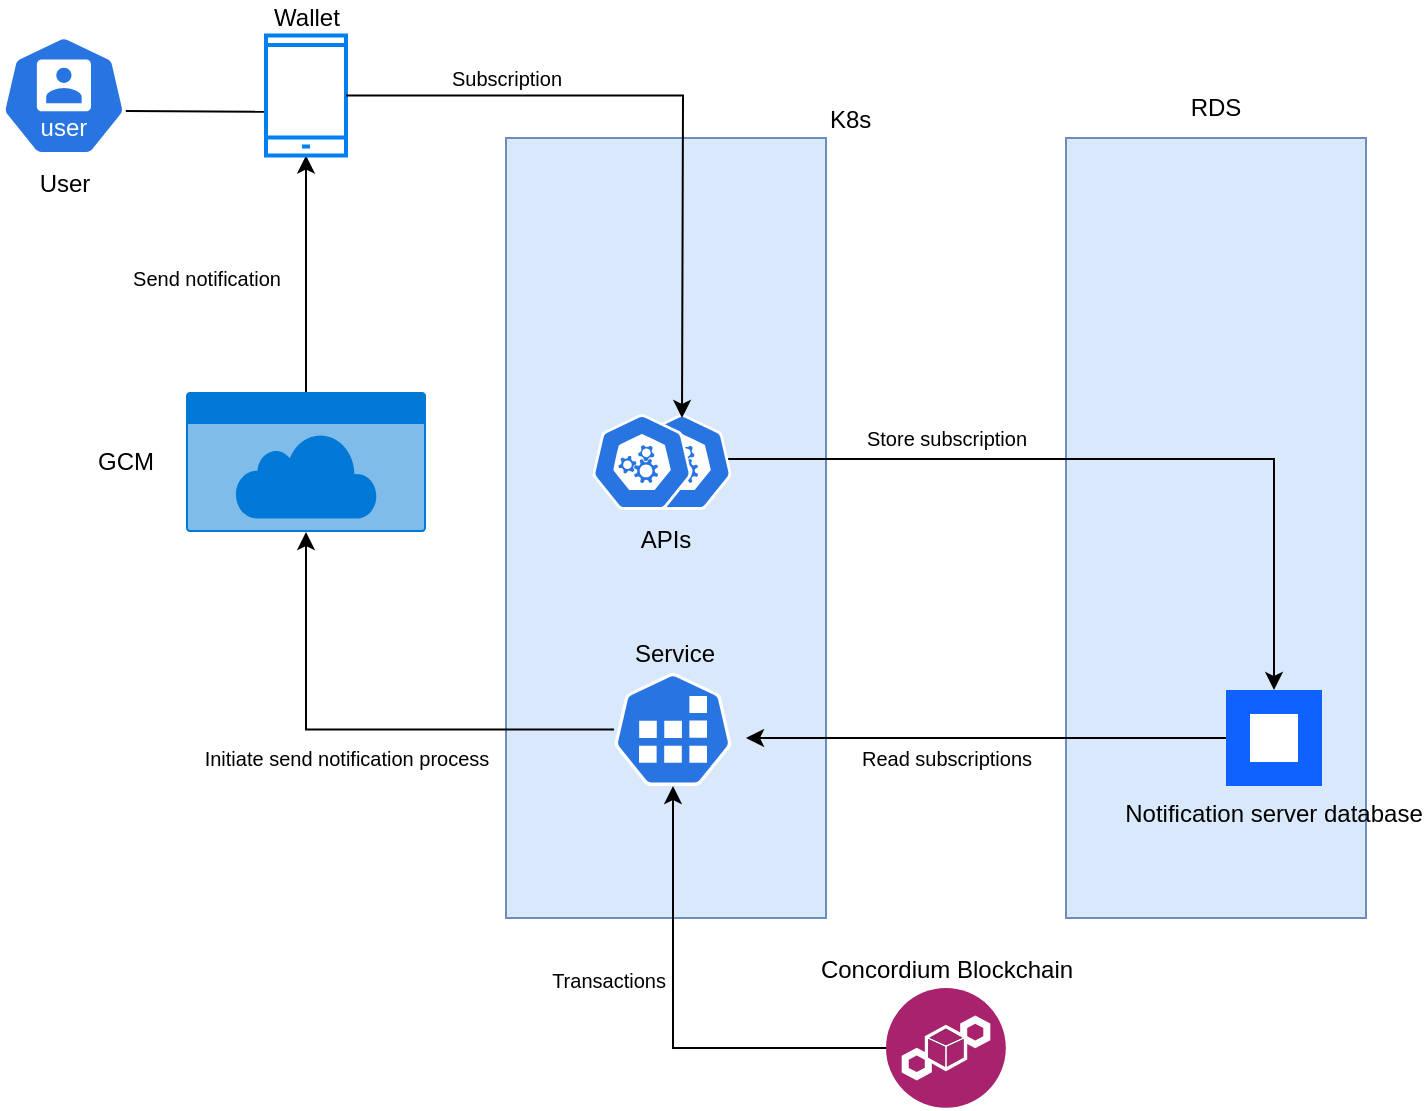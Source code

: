 <mxfile version="26.2.14">
  <diagram name="Page-1" id="LXZF_V3E9vUImPniDIsB">
    <mxGraphModel dx="1426" dy="800" grid="1" gridSize="10" guides="1" tooltips="1" connect="1" arrows="1" fold="1" page="1" pageScale="1" pageWidth="827" pageHeight="1169" math="0" shadow="0">
      <root>
        <mxCell id="0" />
        <mxCell id="1" parent="0" />
        <mxCell id="OLDo2uQb8MMC57VE_yIs-38" value="Send notification" style="edgeStyle=orthogonalEdgeStyle;rounded=0;orthogonalLoop=1;jettySize=auto;html=1;fontSize=10;" edge="1" parent="1" source="OLDo2uQb8MMC57VE_yIs-23" target="OLDo2uQb8MMC57VE_yIs-22">
          <mxGeometry x="-0.036" y="50" relative="1" as="geometry">
            <mxPoint as="offset" />
          </mxGeometry>
        </mxCell>
        <mxCell id="OLDo2uQb8MMC57VE_yIs-2" value="" style="rounded=0;whiteSpace=wrap;html=1;fillColor=#dae8fc;strokeColor=#6c8ebf;" vertex="1" parent="1">
          <mxGeometry x="610" y="100" width="150" height="390" as="geometry" />
        </mxCell>
        <mxCell id="OLDo2uQb8MMC57VE_yIs-3" value="K8s" style="rounded=0;whiteSpace=wrap;html=1;fillColor=#dae8fc;strokeColor=#6c8ebf;labelPosition=right;verticalLabelPosition=top;align=left;verticalAlign=bottom;" vertex="1" parent="1">
          <mxGeometry x="330" y="100" width="160" height="390" as="geometry" />
        </mxCell>
        <mxCell id="OLDo2uQb8MMC57VE_yIs-4" value="Concordium Blockchain" style="image;aspect=fixed;perimeter=ellipsePerimeter;html=1;align=center;shadow=0;dashed=0;fontColor=light-dark(#000000, #6592cd);labelBackgroundColor=default;fontSize=12;spacingTop=3;image=img/lib/ibm/blockchain/blockchain.svg;labelPosition=center;verticalLabelPosition=top;verticalAlign=bottom;" vertex="1" parent="1">
          <mxGeometry x="520" y="525" width="60" height="60" as="geometry" />
        </mxCell>
        <mxCell id="OLDo2uQb8MMC57VE_yIs-24" value="Store subscription" style="edgeStyle=orthogonalEdgeStyle;rounded=0;orthogonalLoop=1;jettySize=auto;html=1;entryX=0.5;entryY=0;entryDx=0;entryDy=0;exitX=0.94;exitY=0.469;exitDx=0;exitDy=0;exitPerimeter=0;fontSize=10;" edge="1" parent="1" source="OLDo2uQb8MMC57VE_yIs-5" target="OLDo2uQb8MMC57VE_yIs-9">
          <mxGeometry x="-0.435" y="11" relative="1" as="geometry">
            <mxPoint x="480" y="260" as="sourcePoint" />
            <mxPoint as="offset" />
          </mxGeometry>
        </mxCell>
        <mxCell id="OLDo2uQb8MMC57VE_yIs-5" value="" style="aspect=fixed;sketch=0;html=1;dashed=0;whitespace=wrap;verticalLabelPosition=bottom;verticalAlign=top;fillColor=#2875E2;strokeColor=#ffffff;points=[[0.005,0.63,0],[0.1,0.2,0],[0.9,0.2,0],[0.5,0,0],[0.995,0.63,0],[0.72,0.99,0],[0.5,1,0],[0.28,0.99,0]];shape=mxgraph.kubernetes.icon2;prIcon=api" vertex="1" parent="1">
          <mxGeometry x="393" y="238" width="50" height="48" as="geometry" />
        </mxCell>
        <mxCell id="OLDo2uQb8MMC57VE_yIs-36" value="Initiate send notification process" style="edgeStyle=orthogonalEdgeStyle;rounded=0;orthogonalLoop=1;jettySize=auto;html=1;fontSize=10;" edge="1" parent="1" source="OLDo2uQb8MMC57VE_yIs-7" target="OLDo2uQb8MMC57VE_yIs-23">
          <mxGeometry x="0.06" y="14" relative="1" as="geometry">
            <mxPoint as="offset" />
          </mxGeometry>
        </mxCell>
        <mxCell id="OLDo2uQb8MMC57VE_yIs-7" value="Service" style="aspect=fixed;sketch=0;html=1;dashed=0;whitespace=wrap;verticalLabelPosition=top;verticalAlign=bottom;fillColor=#2875E2;strokeColor=#ffffff;points=[[0.005,0.63,0],[0.1,0.2,0],[0.9,0.2,0],[0.5,0,0],[0.995,0.63,0],[0.72,0.99,0],[0.5,1,0],[0.28,0.99,0]];shape=mxgraph.kubernetes.icon2;prIcon=job;labelPosition=center;align=center;" vertex="1" parent="1">
          <mxGeometry x="384" y="367.36" width="59" height="56.64" as="geometry" />
        </mxCell>
        <mxCell id="OLDo2uQb8MMC57VE_yIs-8" value="Transactions" style="rounded=0;orthogonalLoop=1;jettySize=auto;html=1;fontSize=10;edgeStyle=orthogonalEdgeStyle;exitX=0;exitY=0.5;exitDx=0;exitDy=0;entryX=0.5;entryY=1;entryDx=0;entryDy=0;entryPerimeter=0;" edge="1" parent="1" source="OLDo2uQb8MMC57VE_yIs-4" target="OLDo2uQb8MMC57VE_yIs-7">
          <mxGeometry x="0.192" y="34" relative="1" as="geometry">
            <mxPoint x="1" y="1" as="offset" />
            <mxPoint x="142.0" y="550" as="sourcePoint" />
            <mxPoint x="413.62" y="572.32" as="targetPoint" />
            <Array as="points">
              <mxPoint x="414" y="555" />
            </Array>
          </mxGeometry>
        </mxCell>
        <mxCell id="OLDo2uQb8MMC57VE_yIs-9" value="Notification server database" style="shape=rect;fillColor=#0F62FE;aspect=fixed;resizable=0;labelPosition=center;verticalLabelPosition=bottom;align=center;verticalAlign=top;strokeColor=none;fontSize=12;" vertex="1" parent="1">
          <mxGeometry x="690" y="376" width="48" height="48" as="geometry" />
        </mxCell>
        <mxCell id="OLDo2uQb8MMC57VE_yIs-10" value="" style="fillColor=#ffffff;strokeColor=none;dashed=0;outlineConnect=0;html=1;labelPosition=center;verticalLabelPosition=bottom;verticalAlign=top;part=1;movable=0;resizable=0;rotatable=0;shape=mxgraph.ibm_cloud.database--postgresql" vertex="1" parent="OLDo2uQb8MMC57VE_yIs-9">
          <mxGeometry width="24" height="24" relative="1" as="geometry">
            <mxPoint x="12" y="12" as="offset" />
          </mxGeometry>
        </mxCell>
        <mxCell id="OLDo2uQb8MMC57VE_yIs-14" value="RDS" style="text;html=1;align=center;verticalAlign=middle;whiteSpace=wrap;rounded=0;" vertex="1" parent="1">
          <mxGeometry x="655" y="70" width="60" height="30" as="geometry" />
        </mxCell>
        <mxCell id="OLDo2uQb8MMC57VE_yIs-15" value="User" style="aspect=fixed;sketch=0;html=1;dashed=0;whitespace=wrap;verticalLabelPosition=bottom;verticalAlign=top;fillColor=#2875E2;strokeColor=#ffffff;points=[[0.005,0.63,0],[0.1,0.2,0],[0.9,0.2,0],[0.5,0,0],[0.995,0.63,0],[0.72,0.99,0],[0.5,1,0],[0.28,0.99,0]];shape=mxgraph.kubernetes.icon2;kubernetesLabel=1;prIcon=user" vertex="1" parent="1">
          <mxGeometry x="77.72" y="48.75" width="62.49" height="60" as="geometry" />
        </mxCell>
        <mxCell id="OLDo2uQb8MMC57VE_yIs-17" style="rounded=0;orthogonalLoop=1;jettySize=auto;html=1;exitX=0.995;exitY=0.63;exitDx=0;exitDy=0;exitPerimeter=0;entryX=-0.02;entryY=0.356;entryDx=0;entryDy=0;entryPerimeter=0;" edge="1" parent="1" source="OLDo2uQb8MMC57VE_yIs-15">
          <mxGeometry relative="1" as="geometry">
            <mxPoint x="218.944" y="86.91" as="targetPoint" />
          </mxGeometry>
        </mxCell>
        <mxCell id="OLDo2uQb8MMC57VE_yIs-22" value="Wallet" style="html=1;verticalLabelPosition=top;align=center;labelBackgroundColor=#ffffff;verticalAlign=bottom;strokeWidth=2;strokeColor=#0080F0;shadow=0;dashed=0;shape=mxgraph.ios7.icons.smartphone;labelPosition=center;" vertex="1" parent="1">
          <mxGeometry x="210" y="48.75" width="40" height="60" as="geometry" />
        </mxCell>
        <mxCell id="OLDo2uQb8MMC57VE_yIs-23" value="" style="html=1;whiteSpace=wrap;strokeColor=none;fillColor=#0079D6;labelPosition=center;verticalLabelPosition=middle;verticalAlign=top;align=center;fontSize=12;outlineConnect=0;spacingTop=-6;fontColor=#FFFFFF;sketch=0;shape=mxgraph.sitemap.cloud;" vertex="1" parent="1">
          <mxGeometry x="170" y="227" width="120" height="70" as="geometry" />
        </mxCell>
        <mxCell id="OLDo2uQb8MMC57VE_yIs-25" value="Read subscriptions" style="rounded=0;orthogonalLoop=1;jettySize=auto;html=1;fontSize=10;" edge="1" parent="1" source="OLDo2uQb8MMC57VE_yIs-9">
          <mxGeometry x="0.167" y="10" relative="1" as="geometry">
            <mxPoint x="450" y="400" as="targetPoint" />
            <mxPoint as="offset" />
          </mxGeometry>
        </mxCell>
        <mxCell id="OLDo2uQb8MMC57VE_yIs-29" value="" style="aspect=fixed;sketch=0;html=1;dashed=0;whitespace=wrap;verticalLabelPosition=bottom;verticalAlign=top;fillColor=#2875E2;strokeColor=#ffffff;points=[[0.005,0.63,0],[0.1,0.2,0],[0.9,0.2,0],[0.5,0,0],[0.995,0.63,0],[0.72,0.99,0],[0.5,1,0],[0.28,0.99,0]];shape=mxgraph.kubernetes.icon2;prIcon=api" vertex="1" parent="1">
          <mxGeometry x="373" y="238" width="50" height="48" as="geometry" />
        </mxCell>
        <mxCell id="OLDo2uQb8MMC57VE_yIs-34" value="API&lt;span style=&quot;background-color: transparent; color: light-dark(rgb(0, 0, 0), rgb(255, 255, 255));&quot;&gt;s&lt;/span&gt;" style="text;html=1;align=center;verticalAlign=middle;whiteSpace=wrap;rounded=0;" vertex="1" parent="1">
          <mxGeometry x="380" y="286" width="60" height="30" as="geometry" />
        </mxCell>
        <mxCell id="OLDo2uQb8MMC57VE_yIs-35" value="GCM" style="text;html=1;align=center;verticalAlign=middle;whiteSpace=wrap;rounded=0;" vertex="1" parent="1">
          <mxGeometry x="110" y="247" width="60" height="30" as="geometry" />
        </mxCell>
        <mxCell id="OLDo2uQb8MMC57VE_yIs-37" value="Subscription" style="edgeStyle=orthogonalEdgeStyle;rounded=0;orthogonalLoop=1;jettySize=auto;html=1;fontSize=10;" edge="1" parent="1" source="OLDo2uQb8MMC57VE_yIs-22">
          <mxGeometry x="-0.515" y="9" relative="1" as="geometry">
            <mxPoint x="418" y="240" as="targetPoint" />
            <mxPoint as="offset" />
          </mxGeometry>
        </mxCell>
      </root>
    </mxGraphModel>
  </diagram>
</mxfile>

